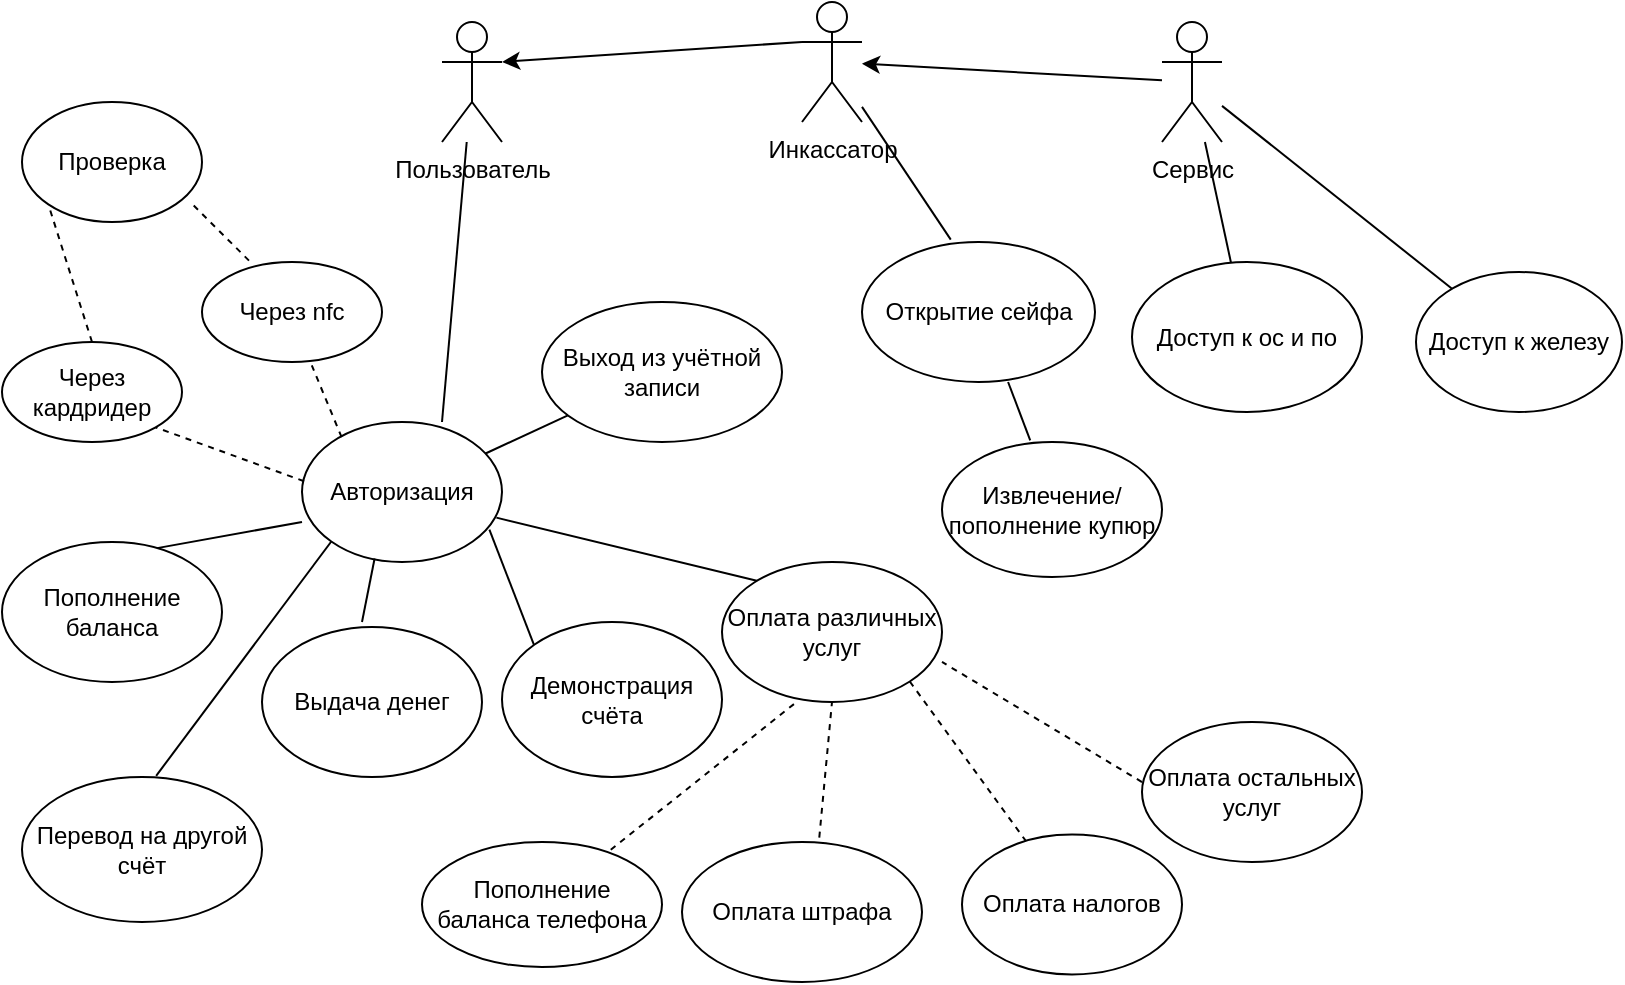 <mxfile version="21.1.7" type="device">
  <diagram name="Страница 1" id="NgvC6o9vfAIESXawCFS8">
    <mxGraphModel dx="875" dy="478" grid="1" gridSize="10" guides="1" tooltips="1" connect="1" arrows="1" fold="1" page="1" pageScale="1" pageWidth="827" pageHeight="1169" math="0" shadow="0">
      <root>
        <mxCell id="0" />
        <mxCell id="1" parent="0" />
        <mxCell id="3XL1Hi_FT5605Prh-7D4-1" value="Пользователь" style="shape=umlActor;verticalLabelPosition=bottom;verticalAlign=top;html=1;outlineConnect=0;" vertex="1" parent="1">
          <mxGeometry x="220" y="30" width="30" height="60" as="geometry" />
        </mxCell>
        <mxCell id="3XL1Hi_FT5605Prh-7D4-2" value="Инкассатор" style="shape=umlActor;verticalLabelPosition=bottom;verticalAlign=top;html=1;outlineConnect=0;" vertex="1" parent="1">
          <mxGeometry x="400" y="20" width="30" height="60" as="geometry" />
        </mxCell>
        <mxCell id="3XL1Hi_FT5605Prh-7D4-3" value="Сервис" style="shape=umlActor;verticalLabelPosition=bottom;verticalAlign=top;html=1;outlineConnect=0;" vertex="1" parent="1">
          <mxGeometry x="580" y="30" width="30" height="60" as="geometry" />
        </mxCell>
        <mxCell id="3XL1Hi_FT5605Prh-7D4-4" value="Авторизация" style="ellipse;whiteSpace=wrap;html=1;" vertex="1" parent="1">
          <mxGeometry x="150" y="230" width="100" height="70" as="geometry" />
        </mxCell>
        <mxCell id="3XL1Hi_FT5605Prh-7D4-6" value="" style="endArrow=none;html=1;rounded=0;" edge="1" parent="1" source="3XL1Hi_FT5605Prh-7D4-1">
          <mxGeometry width="50" height="50" relative="1" as="geometry">
            <mxPoint x="230" y="260" as="sourcePoint" />
            <mxPoint x="220" y="230" as="targetPoint" />
          </mxGeometry>
        </mxCell>
        <mxCell id="3XL1Hi_FT5605Prh-7D4-8" value="" style="endArrow=classic;html=1;rounded=0;entryX=1;entryY=0.333;entryDx=0;entryDy=0;entryPerimeter=0;exitX=0;exitY=0.333;exitDx=0;exitDy=0;exitPerimeter=0;" edge="1" parent="1" source="3XL1Hi_FT5605Prh-7D4-2" target="3XL1Hi_FT5605Prh-7D4-1">
          <mxGeometry width="50" height="50" relative="1" as="geometry">
            <mxPoint x="230" y="260" as="sourcePoint" />
            <mxPoint x="280" y="210" as="targetPoint" />
          </mxGeometry>
        </mxCell>
        <mxCell id="3XL1Hi_FT5605Prh-7D4-9" value="" style="endArrow=classic;html=1;rounded=0;" edge="1" parent="1" source="3XL1Hi_FT5605Prh-7D4-3" target="3XL1Hi_FT5605Prh-7D4-2">
          <mxGeometry width="50" height="50" relative="1" as="geometry">
            <mxPoint x="230" y="260" as="sourcePoint" />
            <mxPoint x="280" y="210" as="targetPoint" />
          </mxGeometry>
        </mxCell>
        <mxCell id="3XL1Hi_FT5605Prh-7D4-12" value="" style="endArrow=none;html=1;rounded=0;exitX=0.686;exitY=0.049;exitDx=0;exitDy=0;exitPerimeter=0;entryX=0;entryY=0.714;entryDx=0;entryDy=0;entryPerimeter=0;" edge="1" parent="1" source="3XL1Hi_FT5605Prh-7D4-13" target="3XL1Hi_FT5605Prh-7D4-4">
          <mxGeometry width="50" height="50" relative="1" as="geometry">
            <mxPoint x="170" y="380" as="sourcePoint" />
            <mxPoint x="170" y="380" as="targetPoint" />
          </mxGeometry>
        </mxCell>
        <mxCell id="3XL1Hi_FT5605Prh-7D4-13" value="Пополнение баланса" style="ellipse;whiteSpace=wrap;html=1;" vertex="1" parent="1">
          <mxGeometry y="290" width="110" height="70" as="geometry" />
        </mxCell>
        <mxCell id="3XL1Hi_FT5605Prh-7D4-14" value="" style="endArrow=none;html=1;rounded=0;entryX=0.363;entryY=0.975;entryDx=0;entryDy=0;entryPerimeter=0;" edge="1" parent="1" target="3XL1Hi_FT5605Prh-7D4-4">
          <mxGeometry width="50" height="50" relative="1" as="geometry">
            <mxPoint x="180" y="330" as="sourcePoint" />
            <mxPoint x="250" y="380" as="targetPoint" />
          </mxGeometry>
        </mxCell>
        <mxCell id="3XL1Hi_FT5605Prh-7D4-15" value="Выдача денег" style="ellipse;whiteSpace=wrap;html=1;" vertex="1" parent="1">
          <mxGeometry x="130" y="332.5" width="110" height="75" as="geometry" />
        </mxCell>
        <mxCell id="3XL1Hi_FT5605Prh-7D4-16" value="" style="endArrow=none;html=1;rounded=0;entryX=0.972;entryY=0.683;entryDx=0;entryDy=0;entryPerimeter=0;" edge="1" parent="1" target="3XL1Hi_FT5605Prh-7D4-4">
          <mxGeometry width="50" height="50" relative="1" as="geometry">
            <mxPoint x="380" y="310" as="sourcePoint" />
            <mxPoint x="310" y="330" as="targetPoint" />
          </mxGeometry>
        </mxCell>
        <mxCell id="3XL1Hi_FT5605Prh-7D4-17" value="Оплата различных услуг" style="ellipse;whiteSpace=wrap;html=1;" vertex="1" parent="1">
          <mxGeometry x="360" y="300" width="110" height="70" as="geometry" />
        </mxCell>
        <mxCell id="3XL1Hi_FT5605Prh-7D4-18" value="Демонстрация счёта" style="ellipse;whiteSpace=wrap;html=1;" vertex="1" parent="1">
          <mxGeometry x="250" y="330" width="110" height="77.5" as="geometry" />
        </mxCell>
        <mxCell id="3XL1Hi_FT5605Prh-7D4-19" value="" style="endArrow=none;html=1;rounded=0;exitX=0;exitY=0;exitDx=0;exitDy=0;entryX=0.937;entryY=0.769;entryDx=0;entryDy=0;entryPerimeter=0;" edge="1" parent="1" source="3XL1Hi_FT5605Prh-7D4-18" target="3XL1Hi_FT5605Prh-7D4-4">
          <mxGeometry width="50" height="50" relative="1" as="geometry">
            <mxPoint x="260" y="370" as="sourcePoint" />
            <mxPoint x="310" y="320" as="targetPoint" />
          </mxGeometry>
        </mxCell>
        <mxCell id="3XL1Hi_FT5605Prh-7D4-20" value="Через nfc" style="ellipse;whiteSpace=wrap;html=1;" vertex="1" parent="1">
          <mxGeometry x="100" y="150" width="90" height="50" as="geometry" />
        </mxCell>
        <mxCell id="3XL1Hi_FT5605Prh-7D4-21" value="Через кардридер" style="ellipse;whiteSpace=wrap;html=1;" vertex="1" parent="1">
          <mxGeometry y="190" width="90" height="50" as="geometry" />
        </mxCell>
        <mxCell id="3XL1Hi_FT5605Prh-7D4-22" value="" style="endArrow=none;dashed=1;html=1;rounded=0;exitX=0.01;exitY=0.423;exitDx=0;exitDy=0;exitPerimeter=0;entryX=1;entryY=1;entryDx=0;entryDy=0;" edge="1" parent="1" source="3XL1Hi_FT5605Prh-7D4-4" target="3XL1Hi_FT5605Prh-7D4-21">
          <mxGeometry width="50" height="50" relative="1" as="geometry">
            <mxPoint x="260" y="150" as="sourcePoint" />
            <mxPoint x="310" y="100" as="targetPoint" />
          </mxGeometry>
        </mxCell>
        <mxCell id="3XL1Hi_FT5605Prh-7D4-23" value="" style="endArrow=none;dashed=1;html=1;rounded=0;exitX=0.198;exitY=0.108;exitDx=0;exitDy=0;exitPerimeter=0;entryX=0.61;entryY=1.034;entryDx=0;entryDy=0;entryPerimeter=0;" edge="1" parent="1" source="3XL1Hi_FT5605Prh-7D4-4" target="3XL1Hi_FT5605Prh-7D4-20">
          <mxGeometry width="50" height="50" relative="1" as="geometry">
            <mxPoint x="260" y="150" as="sourcePoint" />
            <mxPoint x="310" y="100" as="targetPoint" />
          </mxGeometry>
        </mxCell>
        <mxCell id="3XL1Hi_FT5605Prh-7D4-24" value="Проверка" style="ellipse;whiteSpace=wrap;html=1;" vertex="1" parent="1">
          <mxGeometry x="10" y="70" width="90" height="60" as="geometry" />
        </mxCell>
        <mxCell id="3XL1Hi_FT5605Prh-7D4-25" value="" style="endArrow=none;dashed=1;html=1;rounded=0;exitX=0.5;exitY=0;exitDx=0;exitDy=0;entryX=0;entryY=1;entryDx=0;entryDy=0;" edge="1" parent="1" source="3XL1Hi_FT5605Prh-7D4-21" target="3XL1Hi_FT5605Prh-7D4-24">
          <mxGeometry width="50" height="50" relative="1" as="geometry">
            <mxPoint x="260" y="150" as="sourcePoint" />
            <mxPoint x="310" y="100" as="targetPoint" />
          </mxGeometry>
        </mxCell>
        <mxCell id="3XL1Hi_FT5605Prh-7D4-26" value="" style="endArrow=none;dashed=1;html=1;rounded=0;exitX=0.261;exitY=-0.014;exitDx=0;exitDy=0;exitPerimeter=0;entryX=0.942;entryY=0.845;entryDx=0;entryDy=0;entryPerimeter=0;" edge="1" parent="1" source="3XL1Hi_FT5605Prh-7D4-20" target="3XL1Hi_FT5605Prh-7D4-24">
          <mxGeometry width="50" height="50" relative="1" as="geometry">
            <mxPoint x="260" y="150" as="sourcePoint" />
            <mxPoint x="310" y="100" as="targetPoint" />
          </mxGeometry>
        </mxCell>
        <mxCell id="3XL1Hi_FT5605Prh-7D4-27" value="" style="endArrow=none;dashed=1;html=1;rounded=0;exitX=0.327;exitY=1.015;exitDx=0;exitDy=0;exitPerimeter=0;" edge="1" parent="1" source="3XL1Hi_FT5605Prh-7D4-17" target="3XL1Hi_FT5605Prh-7D4-28">
          <mxGeometry width="50" height="50" relative="1" as="geometry">
            <mxPoint x="260" y="350" as="sourcePoint" />
            <mxPoint x="40" y="420" as="targetPoint" />
          </mxGeometry>
        </mxCell>
        <mxCell id="3XL1Hi_FT5605Prh-7D4-28" value="Пополнение баланса телефона" style="ellipse;whiteSpace=wrap;html=1;" vertex="1" parent="1">
          <mxGeometry x="210" y="440" width="120" height="62.5" as="geometry" />
        </mxCell>
        <mxCell id="3XL1Hi_FT5605Prh-7D4-30" value="Оплата штрафа" style="ellipse;whiteSpace=wrap;html=1;" vertex="1" parent="1">
          <mxGeometry x="340" y="440" width="120" height="70" as="geometry" />
        </mxCell>
        <mxCell id="3XL1Hi_FT5605Prh-7D4-31" value="" style="endArrow=none;dashed=1;html=1;rounded=0;entryX=0.5;entryY=1;entryDx=0;entryDy=0;exitX=0.572;exitY=-0.031;exitDx=0;exitDy=0;exitPerimeter=0;" edge="1" parent="1" source="3XL1Hi_FT5605Prh-7D4-30" target="3XL1Hi_FT5605Prh-7D4-17">
          <mxGeometry width="50" height="50" relative="1" as="geometry">
            <mxPoint x="260" y="350" as="sourcePoint" />
            <mxPoint x="310" y="300" as="targetPoint" />
          </mxGeometry>
        </mxCell>
        <mxCell id="3XL1Hi_FT5605Prh-7D4-32" value="Выход из учётной записи" style="ellipse;whiteSpace=wrap;html=1;" vertex="1" parent="1">
          <mxGeometry x="270" y="170" width="120" height="70" as="geometry" />
        </mxCell>
        <mxCell id="3XL1Hi_FT5605Prh-7D4-33" value="" style="endArrow=none;html=1;rounded=0;" edge="1" parent="1" source="3XL1Hi_FT5605Prh-7D4-4" target="3XL1Hi_FT5605Prh-7D4-32">
          <mxGeometry width="50" height="50" relative="1" as="geometry">
            <mxPoint x="260" y="210" as="sourcePoint" />
            <mxPoint x="310" y="160" as="targetPoint" />
          </mxGeometry>
        </mxCell>
        <mxCell id="3XL1Hi_FT5605Prh-7D4-34" value="Оплата налогов" style="ellipse;whiteSpace=wrap;html=1;" vertex="1" parent="1">
          <mxGeometry x="480" y="436.25" width="110" height="70" as="geometry" />
        </mxCell>
        <mxCell id="3XL1Hi_FT5605Prh-7D4-35" value="" style="endArrow=none;dashed=1;html=1;rounded=0;exitX=1;exitY=1;exitDx=0;exitDy=0;" edge="1" parent="1" source="3XL1Hi_FT5605Prh-7D4-17" target="3XL1Hi_FT5605Prh-7D4-34">
          <mxGeometry width="50" height="50" relative="1" as="geometry">
            <mxPoint x="260" y="410" as="sourcePoint" />
            <mxPoint x="310" y="360" as="targetPoint" />
          </mxGeometry>
        </mxCell>
        <mxCell id="3XL1Hi_FT5605Prh-7D4-36" value="Оплата остальных услуг" style="ellipse;whiteSpace=wrap;html=1;" vertex="1" parent="1">
          <mxGeometry x="570" y="380" width="110" height="70" as="geometry" />
        </mxCell>
        <mxCell id="3XL1Hi_FT5605Prh-7D4-37" value="" style="endArrow=none;dashed=1;html=1;rounded=0;entryX=1;entryY=0.714;entryDx=0;entryDy=0;entryPerimeter=0;exitX=0;exitY=0.429;exitDx=0;exitDy=0;exitPerimeter=0;" edge="1" parent="1" source="3XL1Hi_FT5605Prh-7D4-36" target="3XL1Hi_FT5605Prh-7D4-17">
          <mxGeometry width="50" height="50" relative="1" as="geometry">
            <mxPoint x="410" y="410" as="sourcePoint" />
            <mxPoint x="460" y="360" as="targetPoint" />
          </mxGeometry>
        </mxCell>
        <mxCell id="3XL1Hi_FT5605Prh-7D4-38" value="Перевод на другой счёт" style="ellipse;whiteSpace=wrap;html=1;" vertex="1" parent="1">
          <mxGeometry x="10" y="407.5" width="120" height="72.5" as="geometry" />
        </mxCell>
        <mxCell id="3XL1Hi_FT5605Prh-7D4-39" value="" style="endArrow=none;html=1;rounded=0;exitX=0.559;exitY=-0.008;exitDx=0;exitDy=0;exitPerimeter=0;entryX=0;entryY=1;entryDx=0;entryDy=0;" edge="1" parent="1" source="3XL1Hi_FT5605Prh-7D4-38" target="3XL1Hi_FT5605Prh-7D4-4">
          <mxGeometry width="50" height="50" relative="1" as="geometry">
            <mxPoint x="320" y="390" as="sourcePoint" />
            <mxPoint x="140" y="320" as="targetPoint" />
          </mxGeometry>
        </mxCell>
        <mxCell id="3XL1Hi_FT5605Prh-7D4-40" value="Открытие сейфа" style="ellipse;whiteSpace=wrap;html=1;" vertex="1" parent="1">
          <mxGeometry x="430" y="140" width="116.5" height="70" as="geometry" />
        </mxCell>
        <mxCell id="3XL1Hi_FT5605Prh-7D4-41" value="" style="endArrow=none;html=1;rounded=0;entryX=0.381;entryY=-0.017;entryDx=0;entryDy=0;entryPerimeter=0;" edge="1" parent="1" source="3XL1Hi_FT5605Prh-7D4-2" target="3XL1Hi_FT5605Prh-7D4-40">
          <mxGeometry width="50" height="50" relative="1" as="geometry">
            <mxPoint x="320" y="190" as="sourcePoint" />
            <mxPoint x="370" y="140" as="targetPoint" />
          </mxGeometry>
        </mxCell>
        <mxCell id="3XL1Hi_FT5605Prh-7D4-42" value="Извлечение/&lt;br&gt;пополнение купюр" style="ellipse;whiteSpace=wrap;html=1;" vertex="1" parent="1">
          <mxGeometry x="470" y="240" width="110" height="67.5" as="geometry" />
        </mxCell>
        <mxCell id="3XL1Hi_FT5605Prh-7D4-43" value="" style="endArrow=none;html=1;rounded=0;entryX=0.627;entryY=1;entryDx=0;entryDy=0;entryPerimeter=0;exitX=0.401;exitY=-0.012;exitDx=0;exitDy=0;exitPerimeter=0;" edge="1" parent="1" source="3XL1Hi_FT5605Prh-7D4-42" target="3XL1Hi_FT5605Prh-7D4-40">
          <mxGeometry width="50" height="50" relative="1" as="geometry">
            <mxPoint x="320" y="190" as="sourcePoint" />
            <mxPoint x="370" y="140" as="targetPoint" />
          </mxGeometry>
        </mxCell>
        <mxCell id="3XL1Hi_FT5605Prh-7D4-44" value="Доступ к ос и по" style="ellipse;whiteSpace=wrap;html=1;" vertex="1" parent="1">
          <mxGeometry x="565" y="150" width="115" height="75" as="geometry" />
        </mxCell>
        <mxCell id="3XL1Hi_FT5605Prh-7D4-45" value="" style="endArrow=none;html=1;rounded=0;" edge="1" parent="1" source="3XL1Hi_FT5605Prh-7D4-44" target="3XL1Hi_FT5605Prh-7D4-3">
          <mxGeometry width="50" height="50" relative="1" as="geometry">
            <mxPoint x="520" y="180" as="sourcePoint" />
            <mxPoint x="570" y="130" as="targetPoint" />
          </mxGeometry>
        </mxCell>
        <mxCell id="3XL1Hi_FT5605Prh-7D4-46" value="Доступ к железу" style="ellipse;whiteSpace=wrap;html=1;" vertex="1" parent="1">
          <mxGeometry x="707" y="155" width="103" height="70" as="geometry" />
        </mxCell>
        <mxCell id="3XL1Hi_FT5605Prh-7D4-47" value="" style="endArrow=none;html=1;rounded=0;" edge="1" parent="1" source="3XL1Hi_FT5605Prh-7D4-46" target="3XL1Hi_FT5605Prh-7D4-3">
          <mxGeometry width="50" height="50" relative="1" as="geometry">
            <mxPoint x="520" y="180" as="sourcePoint" />
            <mxPoint x="570" y="130" as="targetPoint" />
          </mxGeometry>
        </mxCell>
      </root>
    </mxGraphModel>
  </diagram>
</mxfile>
